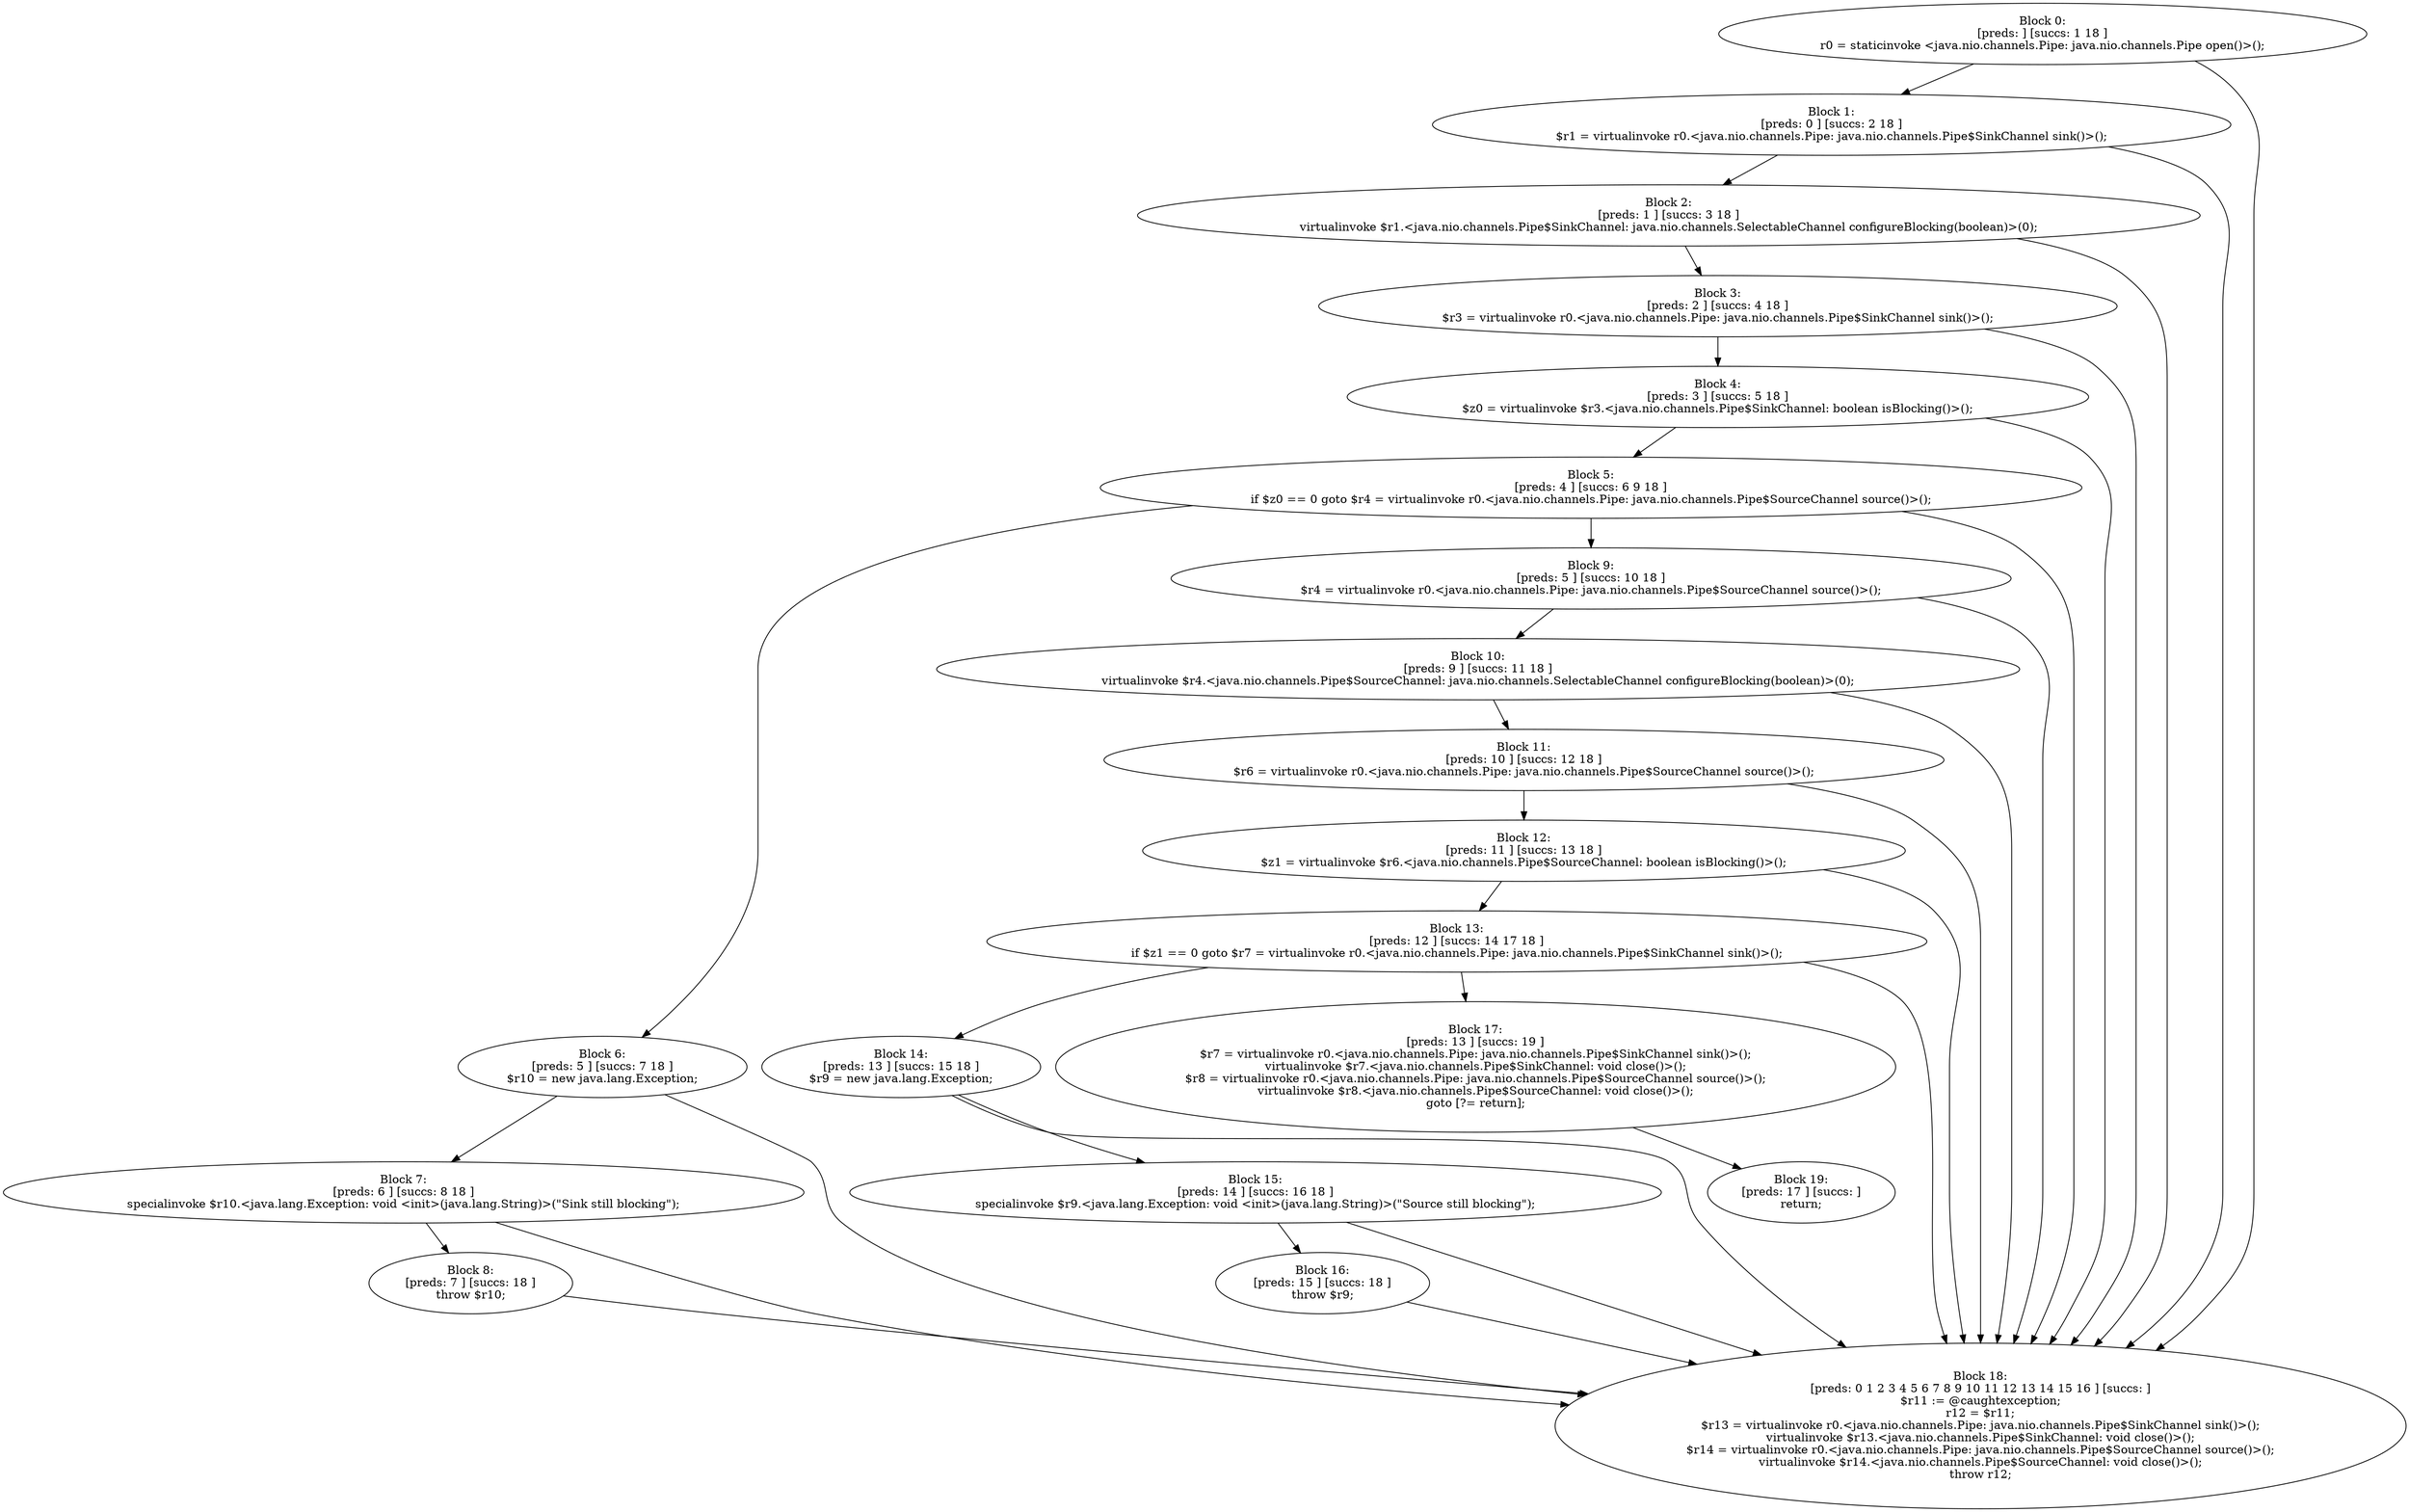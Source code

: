 digraph "unitGraph" {
    "Block 0:
[preds: ] [succs: 1 18 ]
r0 = staticinvoke <java.nio.channels.Pipe: java.nio.channels.Pipe open()>();
"
    "Block 1:
[preds: 0 ] [succs: 2 18 ]
$r1 = virtualinvoke r0.<java.nio.channels.Pipe: java.nio.channels.Pipe$SinkChannel sink()>();
"
    "Block 2:
[preds: 1 ] [succs: 3 18 ]
virtualinvoke $r1.<java.nio.channels.Pipe$SinkChannel: java.nio.channels.SelectableChannel configureBlocking(boolean)>(0);
"
    "Block 3:
[preds: 2 ] [succs: 4 18 ]
$r3 = virtualinvoke r0.<java.nio.channels.Pipe: java.nio.channels.Pipe$SinkChannel sink()>();
"
    "Block 4:
[preds: 3 ] [succs: 5 18 ]
$z0 = virtualinvoke $r3.<java.nio.channels.Pipe$SinkChannel: boolean isBlocking()>();
"
    "Block 5:
[preds: 4 ] [succs: 6 9 18 ]
if $z0 == 0 goto $r4 = virtualinvoke r0.<java.nio.channels.Pipe: java.nio.channels.Pipe$SourceChannel source()>();
"
    "Block 6:
[preds: 5 ] [succs: 7 18 ]
$r10 = new java.lang.Exception;
"
    "Block 7:
[preds: 6 ] [succs: 8 18 ]
specialinvoke $r10.<java.lang.Exception: void <init>(java.lang.String)>(\"Sink still blocking\");
"
    "Block 8:
[preds: 7 ] [succs: 18 ]
throw $r10;
"
    "Block 9:
[preds: 5 ] [succs: 10 18 ]
$r4 = virtualinvoke r0.<java.nio.channels.Pipe: java.nio.channels.Pipe$SourceChannel source()>();
"
    "Block 10:
[preds: 9 ] [succs: 11 18 ]
virtualinvoke $r4.<java.nio.channels.Pipe$SourceChannel: java.nio.channels.SelectableChannel configureBlocking(boolean)>(0);
"
    "Block 11:
[preds: 10 ] [succs: 12 18 ]
$r6 = virtualinvoke r0.<java.nio.channels.Pipe: java.nio.channels.Pipe$SourceChannel source()>();
"
    "Block 12:
[preds: 11 ] [succs: 13 18 ]
$z1 = virtualinvoke $r6.<java.nio.channels.Pipe$SourceChannel: boolean isBlocking()>();
"
    "Block 13:
[preds: 12 ] [succs: 14 17 18 ]
if $z1 == 0 goto $r7 = virtualinvoke r0.<java.nio.channels.Pipe: java.nio.channels.Pipe$SinkChannel sink()>();
"
    "Block 14:
[preds: 13 ] [succs: 15 18 ]
$r9 = new java.lang.Exception;
"
    "Block 15:
[preds: 14 ] [succs: 16 18 ]
specialinvoke $r9.<java.lang.Exception: void <init>(java.lang.String)>(\"Source still blocking\");
"
    "Block 16:
[preds: 15 ] [succs: 18 ]
throw $r9;
"
    "Block 17:
[preds: 13 ] [succs: 19 ]
$r7 = virtualinvoke r0.<java.nio.channels.Pipe: java.nio.channels.Pipe$SinkChannel sink()>();
virtualinvoke $r7.<java.nio.channels.Pipe$SinkChannel: void close()>();
$r8 = virtualinvoke r0.<java.nio.channels.Pipe: java.nio.channels.Pipe$SourceChannel source()>();
virtualinvoke $r8.<java.nio.channels.Pipe$SourceChannel: void close()>();
goto [?= return];
"
    "Block 18:
[preds: 0 1 2 3 4 5 6 7 8 9 10 11 12 13 14 15 16 ] [succs: ]
$r11 := @caughtexception;
r12 = $r11;
$r13 = virtualinvoke r0.<java.nio.channels.Pipe: java.nio.channels.Pipe$SinkChannel sink()>();
virtualinvoke $r13.<java.nio.channels.Pipe$SinkChannel: void close()>();
$r14 = virtualinvoke r0.<java.nio.channels.Pipe: java.nio.channels.Pipe$SourceChannel source()>();
virtualinvoke $r14.<java.nio.channels.Pipe$SourceChannel: void close()>();
throw r12;
"
    "Block 19:
[preds: 17 ] [succs: ]
return;
"
    "Block 0:
[preds: ] [succs: 1 18 ]
r0 = staticinvoke <java.nio.channels.Pipe: java.nio.channels.Pipe open()>();
"->"Block 1:
[preds: 0 ] [succs: 2 18 ]
$r1 = virtualinvoke r0.<java.nio.channels.Pipe: java.nio.channels.Pipe$SinkChannel sink()>();
";
    "Block 0:
[preds: ] [succs: 1 18 ]
r0 = staticinvoke <java.nio.channels.Pipe: java.nio.channels.Pipe open()>();
"->"Block 18:
[preds: 0 1 2 3 4 5 6 7 8 9 10 11 12 13 14 15 16 ] [succs: ]
$r11 := @caughtexception;
r12 = $r11;
$r13 = virtualinvoke r0.<java.nio.channels.Pipe: java.nio.channels.Pipe$SinkChannel sink()>();
virtualinvoke $r13.<java.nio.channels.Pipe$SinkChannel: void close()>();
$r14 = virtualinvoke r0.<java.nio.channels.Pipe: java.nio.channels.Pipe$SourceChannel source()>();
virtualinvoke $r14.<java.nio.channels.Pipe$SourceChannel: void close()>();
throw r12;
";
    "Block 1:
[preds: 0 ] [succs: 2 18 ]
$r1 = virtualinvoke r0.<java.nio.channels.Pipe: java.nio.channels.Pipe$SinkChannel sink()>();
"->"Block 2:
[preds: 1 ] [succs: 3 18 ]
virtualinvoke $r1.<java.nio.channels.Pipe$SinkChannel: java.nio.channels.SelectableChannel configureBlocking(boolean)>(0);
";
    "Block 1:
[preds: 0 ] [succs: 2 18 ]
$r1 = virtualinvoke r0.<java.nio.channels.Pipe: java.nio.channels.Pipe$SinkChannel sink()>();
"->"Block 18:
[preds: 0 1 2 3 4 5 6 7 8 9 10 11 12 13 14 15 16 ] [succs: ]
$r11 := @caughtexception;
r12 = $r11;
$r13 = virtualinvoke r0.<java.nio.channels.Pipe: java.nio.channels.Pipe$SinkChannel sink()>();
virtualinvoke $r13.<java.nio.channels.Pipe$SinkChannel: void close()>();
$r14 = virtualinvoke r0.<java.nio.channels.Pipe: java.nio.channels.Pipe$SourceChannel source()>();
virtualinvoke $r14.<java.nio.channels.Pipe$SourceChannel: void close()>();
throw r12;
";
    "Block 2:
[preds: 1 ] [succs: 3 18 ]
virtualinvoke $r1.<java.nio.channels.Pipe$SinkChannel: java.nio.channels.SelectableChannel configureBlocking(boolean)>(0);
"->"Block 3:
[preds: 2 ] [succs: 4 18 ]
$r3 = virtualinvoke r0.<java.nio.channels.Pipe: java.nio.channels.Pipe$SinkChannel sink()>();
";
    "Block 2:
[preds: 1 ] [succs: 3 18 ]
virtualinvoke $r1.<java.nio.channels.Pipe$SinkChannel: java.nio.channels.SelectableChannel configureBlocking(boolean)>(0);
"->"Block 18:
[preds: 0 1 2 3 4 5 6 7 8 9 10 11 12 13 14 15 16 ] [succs: ]
$r11 := @caughtexception;
r12 = $r11;
$r13 = virtualinvoke r0.<java.nio.channels.Pipe: java.nio.channels.Pipe$SinkChannel sink()>();
virtualinvoke $r13.<java.nio.channels.Pipe$SinkChannel: void close()>();
$r14 = virtualinvoke r0.<java.nio.channels.Pipe: java.nio.channels.Pipe$SourceChannel source()>();
virtualinvoke $r14.<java.nio.channels.Pipe$SourceChannel: void close()>();
throw r12;
";
    "Block 3:
[preds: 2 ] [succs: 4 18 ]
$r3 = virtualinvoke r0.<java.nio.channels.Pipe: java.nio.channels.Pipe$SinkChannel sink()>();
"->"Block 4:
[preds: 3 ] [succs: 5 18 ]
$z0 = virtualinvoke $r3.<java.nio.channels.Pipe$SinkChannel: boolean isBlocking()>();
";
    "Block 3:
[preds: 2 ] [succs: 4 18 ]
$r3 = virtualinvoke r0.<java.nio.channels.Pipe: java.nio.channels.Pipe$SinkChannel sink()>();
"->"Block 18:
[preds: 0 1 2 3 4 5 6 7 8 9 10 11 12 13 14 15 16 ] [succs: ]
$r11 := @caughtexception;
r12 = $r11;
$r13 = virtualinvoke r0.<java.nio.channels.Pipe: java.nio.channels.Pipe$SinkChannel sink()>();
virtualinvoke $r13.<java.nio.channels.Pipe$SinkChannel: void close()>();
$r14 = virtualinvoke r0.<java.nio.channels.Pipe: java.nio.channels.Pipe$SourceChannel source()>();
virtualinvoke $r14.<java.nio.channels.Pipe$SourceChannel: void close()>();
throw r12;
";
    "Block 4:
[preds: 3 ] [succs: 5 18 ]
$z0 = virtualinvoke $r3.<java.nio.channels.Pipe$SinkChannel: boolean isBlocking()>();
"->"Block 5:
[preds: 4 ] [succs: 6 9 18 ]
if $z0 == 0 goto $r4 = virtualinvoke r0.<java.nio.channels.Pipe: java.nio.channels.Pipe$SourceChannel source()>();
";
    "Block 4:
[preds: 3 ] [succs: 5 18 ]
$z0 = virtualinvoke $r3.<java.nio.channels.Pipe$SinkChannel: boolean isBlocking()>();
"->"Block 18:
[preds: 0 1 2 3 4 5 6 7 8 9 10 11 12 13 14 15 16 ] [succs: ]
$r11 := @caughtexception;
r12 = $r11;
$r13 = virtualinvoke r0.<java.nio.channels.Pipe: java.nio.channels.Pipe$SinkChannel sink()>();
virtualinvoke $r13.<java.nio.channels.Pipe$SinkChannel: void close()>();
$r14 = virtualinvoke r0.<java.nio.channels.Pipe: java.nio.channels.Pipe$SourceChannel source()>();
virtualinvoke $r14.<java.nio.channels.Pipe$SourceChannel: void close()>();
throw r12;
";
    "Block 5:
[preds: 4 ] [succs: 6 9 18 ]
if $z0 == 0 goto $r4 = virtualinvoke r0.<java.nio.channels.Pipe: java.nio.channels.Pipe$SourceChannel source()>();
"->"Block 6:
[preds: 5 ] [succs: 7 18 ]
$r10 = new java.lang.Exception;
";
    "Block 5:
[preds: 4 ] [succs: 6 9 18 ]
if $z0 == 0 goto $r4 = virtualinvoke r0.<java.nio.channels.Pipe: java.nio.channels.Pipe$SourceChannel source()>();
"->"Block 9:
[preds: 5 ] [succs: 10 18 ]
$r4 = virtualinvoke r0.<java.nio.channels.Pipe: java.nio.channels.Pipe$SourceChannel source()>();
";
    "Block 5:
[preds: 4 ] [succs: 6 9 18 ]
if $z0 == 0 goto $r4 = virtualinvoke r0.<java.nio.channels.Pipe: java.nio.channels.Pipe$SourceChannel source()>();
"->"Block 18:
[preds: 0 1 2 3 4 5 6 7 8 9 10 11 12 13 14 15 16 ] [succs: ]
$r11 := @caughtexception;
r12 = $r11;
$r13 = virtualinvoke r0.<java.nio.channels.Pipe: java.nio.channels.Pipe$SinkChannel sink()>();
virtualinvoke $r13.<java.nio.channels.Pipe$SinkChannel: void close()>();
$r14 = virtualinvoke r0.<java.nio.channels.Pipe: java.nio.channels.Pipe$SourceChannel source()>();
virtualinvoke $r14.<java.nio.channels.Pipe$SourceChannel: void close()>();
throw r12;
";
    "Block 6:
[preds: 5 ] [succs: 7 18 ]
$r10 = new java.lang.Exception;
"->"Block 7:
[preds: 6 ] [succs: 8 18 ]
specialinvoke $r10.<java.lang.Exception: void <init>(java.lang.String)>(\"Sink still blocking\");
";
    "Block 6:
[preds: 5 ] [succs: 7 18 ]
$r10 = new java.lang.Exception;
"->"Block 18:
[preds: 0 1 2 3 4 5 6 7 8 9 10 11 12 13 14 15 16 ] [succs: ]
$r11 := @caughtexception;
r12 = $r11;
$r13 = virtualinvoke r0.<java.nio.channels.Pipe: java.nio.channels.Pipe$SinkChannel sink()>();
virtualinvoke $r13.<java.nio.channels.Pipe$SinkChannel: void close()>();
$r14 = virtualinvoke r0.<java.nio.channels.Pipe: java.nio.channels.Pipe$SourceChannel source()>();
virtualinvoke $r14.<java.nio.channels.Pipe$SourceChannel: void close()>();
throw r12;
";
    "Block 7:
[preds: 6 ] [succs: 8 18 ]
specialinvoke $r10.<java.lang.Exception: void <init>(java.lang.String)>(\"Sink still blocking\");
"->"Block 8:
[preds: 7 ] [succs: 18 ]
throw $r10;
";
    "Block 7:
[preds: 6 ] [succs: 8 18 ]
specialinvoke $r10.<java.lang.Exception: void <init>(java.lang.String)>(\"Sink still blocking\");
"->"Block 18:
[preds: 0 1 2 3 4 5 6 7 8 9 10 11 12 13 14 15 16 ] [succs: ]
$r11 := @caughtexception;
r12 = $r11;
$r13 = virtualinvoke r0.<java.nio.channels.Pipe: java.nio.channels.Pipe$SinkChannel sink()>();
virtualinvoke $r13.<java.nio.channels.Pipe$SinkChannel: void close()>();
$r14 = virtualinvoke r0.<java.nio.channels.Pipe: java.nio.channels.Pipe$SourceChannel source()>();
virtualinvoke $r14.<java.nio.channels.Pipe$SourceChannel: void close()>();
throw r12;
";
    "Block 8:
[preds: 7 ] [succs: 18 ]
throw $r10;
"->"Block 18:
[preds: 0 1 2 3 4 5 6 7 8 9 10 11 12 13 14 15 16 ] [succs: ]
$r11 := @caughtexception;
r12 = $r11;
$r13 = virtualinvoke r0.<java.nio.channels.Pipe: java.nio.channels.Pipe$SinkChannel sink()>();
virtualinvoke $r13.<java.nio.channels.Pipe$SinkChannel: void close()>();
$r14 = virtualinvoke r0.<java.nio.channels.Pipe: java.nio.channels.Pipe$SourceChannel source()>();
virtualinvoke $r14.<java.nio.channels.Pipe$SourceChannel: void close()>();
throw r12;
";
    "Block 9:
[preds: 5 ] [succs: 10 18 ]
$r4 = virtualinvoke r0.<java.nio.channels.Pipe: java.nio.channels.Pipe$SourceChannel source()>();
"->"Block 10:
[preds: 9 ] [succs: 11 18 ]
virtualinvoke $r4.<java.nio.channels.Pipe$SourceChannel: java.nio.channels.SelectableChannel configureBlocking(boolean)>(0);
";
    "Block 9:
[preds: 5 ] [succs: 10 18 ]
$r4 = virtualinvoke r0.<java.nio.channels.Pipe: java.nio.channels.Pipe$SourceChannel source()>();
"->"Block 18:
[preds: 0 1 2 3 4 5 6 7 8 9 10 11 12 13 14 15 16 ] [succs: ]
$r11 := @caughtexception;
r12 = $r11;
$r13 = virtualinvoke r0.<java.nio.channels.Pipe: java.nio.channels.Pipe$SinkChannel sink()>();
virtualinvoke $r13.<java.nio.channels.Pipe$SinkChannel: void close()>();
$r14 = virtualinvoke r0.<java.nio.channels.Pipe: java.nio.channels.Pipe$SourceChannel source()>();
virtualinvoke $r14.<java.nio.channels.Pipe$SourceChannel: void close()>();
throw r12;
";
    "Block 10:
[preds: 9 ] [succs: 11 18 ]
virtualinvoke $r4.<java.nio.channels.Pipe$SourceChannel: java.nio.channels.SelectableChannel configureBlocking(boolean)>(0);
"->"Block 11:
[preds: 10 ] [succs: 12 18 ]
$r6 = virtualinvoke r0.<java.nio.channels.Pipe: java.nio.channels.Pipe$SourceChannel source()>();
";
    "Block 10:
[preds: 9 ] [succs: 11 18 ]
virtualinvoke $r4.<java.nio.channels.Pipe$SourceChannel: java.nio.channels.SelectableChannel configureBlocking(boolean)>(0);
"->"Block 18:
[preds: 0 1 2 3 4 5 6 7 8 9 10 11 12 13 14 15 16 ] [succs: ]
$r11 := @caughtexception;
r12 = $r11;
$r13 = virtualinvoke r0.<java.nio.channels.Pipe: java.nio.channels.Pipe$SinkChannel sink()>();
virtualinvoke $r13.<java.nio.channels.Pipe$SinkChannel: void close()>();
$r14 = virtualinvoke r0.<java.nio.channels.Pipe: java.nio.channels.Pipe$SourceChannel source()>();
virtualinvoke $r14.<java.nio.channels.Pipe$SourceChannel: void close()>();
throw r12;
";
    "Block 11:
[preds: 10 ] [succs: 12 18 ]
$r6 = virtualinvoke r0.<java.nio.channels.Pipe: java.nio.channels.Pipe$SourceChannel source()>();
"->"Block 12:
[preds: 11 ] [succs: 13 18 ]
$z1 = virtualinvoke $r6.<java.nio.channels.Pipe$SourceChannel: boolean isBlocking()>();
";
    "Block 11:
[preds: 10 ] [succs: 12 18 ]
$r6 = virtualinvoke r0.<java.nio.channels.Pipe: java.nio.channels.Pipe$SourceChannel source()>();
"->"Block 18:
[preds: 0 1 2 3 4 5 6 7 8 9 10 11 12 13 14 15 16 ] [succs: ]
$r11 := @caughtexception;
r12 = $r11;
$r13 = virtualinvoke r0.<java.nio.channels.Pipe: java.nio.channels.Pipe$SinkChannel sink()>();
virtualinvoke $r13.<java.nio.channels.Pipe$SinkChannel: void close()>();
$r14 = virtualinvoke r0.<java.nio.channels.Pipe: java.nio.channels.Pipe$SourceChannel source()>();
virtualinvoke $r14.<java.nio.channels.Pipe$SourceChannel: void close()>();
throw r12;
";
    "Block 12:
[preds: 11 ] [succs: 13 18 ]
$z1 = virtualinvoke $r6.<java.nio.channels.Pipe$SourceChannel: boolean isBlocking()>();
"->"Block 13:
[preds: 12 ] [succs: 14 17 18 ]
if $z1 == 0 goto $r7 = virtualinvoke r0.<java.nio.channels.Pipe: java.nio.channels.Pipe$SinkChannel sink()>();
";
    "Block 12:
[preds: 11 ] [succs: 13 18 ]
$z1 = virtualinvoke $r6.<java.nio.channels.Pipe$SourceChannel: boolean isBlocking()>();
"->"Block 18:
[preds: 0 1 2 3 4 5 6 7 8 9 10 11 12 13 14 15 16 ] [succs: ]
$r11 := @caughtexception;
r12 = $r11;
$r13 = virtualinvoke r0.<java.nio.channels.Pipe: java.nio.channels.Pipe$SinkChannel sink()>();
virtualinvoke $r13.<java.nio.channels.Pipe$SinkChannel: void close()>();
$r14 = virtualinvoke r0.<java.nio.channels.Pipe: java.nio.channels.Pipe$SourceChannel source()>();
virtualinvoke $r14.<java.nio.channels.Pipe$SourceChannel: void close()>();
throw r12;
";
    "Block 13:
[preds: 12 ] [succs: 14 17 18 ]
if $z1 == 0 goto $r7 = virtualinvoke r0.<java.nio.channels.Pipe: java.nio.channels.Pipe$SinkChannel sink()>();
"->"Block 14:
[preds: 13 ] [succs: 15 18 ]
$r9 = new java.lang.Exception;
";
    "Block 13:
[preds: 12 ] [succs: 14 17 18 ]
if $z1 == 0 goto $r7 = virtualinvoke r0.<java.nio.channels.Pipe: java.nio.channels.Pipe$SinkChannel sink()>();
"->"Block 17:
[preds: 13 ] [succs: 19 ]
$r7 = virtualinvoke r0.<java.nio.channels.Pipe: java.nio.channels.Pipe$SinkChannel sink()>();
virtualinvoke $r7.<java.nio.channels.Pipe$SinkChannel: void close()>();
$r8 = virtualinvoke r0.<java.nio.channels.Pipe: java.nio.channels.Pipe$SourceChannel source()>();
virtualinvoke $r8.<java.nio.channels.Pipe$SourceChannel: void close()>();
goto [?= return];
";
    "Block 13:
[preds: 12 ] [succs: 14 17 18 ]
if $z1 == 0 goto $r7 = virtualinvoke r0.<java.nio.channels.Pipe: java.nio.channels.Pipe$SinkChannel sink()>();
"->"Block 18:
[preds: 0 1 2 3 4 5 6 7 8 9 10 11 12 13 14 15 16 ] [succs: ]
$r11 := @caughtexception;
r12 = $r11;
$r13 = virtualinvoke r0.<java.nio.channels.Pipe: java.nio.channels.Pipe$SinkChannel sink()>();
virtualinvoke $r13.<java.nio.channels.Pipe$SinkChannel: void close()>();
$r14 = virtualinvoke r0.<java.nio.channels.Pipe: java.nio.channels.Pipe$SourceChannel source()>();
virtualinvoke $r14.<java.nio.channels.Pipe$SourceChannel: void close()>();
throw r12;
";
    "Block 14:
[preds: 13 ] [succs: 15 18 ]
$r9 = new java.lang.Exception;
"->"Block 15:
[preds: 14 ] [succs: 16 18 ]
specialinvoke $r9.<java.lang.Exception: void <init>(java.lang.String)>(\"Source still blocking\");
";
    "Block 14:
[preds: 13 ] [succs: 15 18 ]
$r9 = new java.lang.Exception;
"->"Block 18:
[preds: 0 1 2 3 4 5 6 7 8 9 10 11 12 13 14 15 16 ] [succs: ]
$r11 := @caughtexception;
r12 = $r11;
$r13 = virtualinvoke r0.<java.nio.channels.Pipe: java.nio.channels.Pipe$SinkChannel sink()>();
virtualinvoke $r13.<java.nio.channels.Pipe$SinkChannel: void close()>();
$r14 = virtualinvoke r0.<java.nio.channels.Pipe: java.nio.channels.Pipe$SourceChannel source()>();
virtualinvoke $r14.<java.nio.channels.Pipe$SourceChannel: void close()>();
throw r12;
";
    "Block 15:
[preds: 14 ] [succs: 16 18 ]
specialinvoke $r9.<java.lang.Exception: void <init>(java.lang.String)>(\"Source still blocking\");
"->"Block 16:
[preds: 15 ] [succs: 18 ]
throw $r9;
";
    "Block 15:
[preds: 14 ] [succs: 16 18 ]
specialinvoke $r9.<java.lang.Exception: void <init>(java.lang.String)>(\"Source still blocking\");
"->"Block 18:
[preds: 0 1 2 3 4 5 6 7 8 9 10 11 12 13 14 15 16 ] [succs: ]
$r11 := @caughtexception;
r12 = $r11;
$r13 = virtualinvoke r0.<java.nio.channels.Pipe: java.nio.channels.Pipe$SinkChannel sink()>();
virtualinvoke $r13.<java.nio.channels.Pipe$SinkChannel: void close()>();
$r14 = virtualinvoke r0.<java.nio.channels.Pipe: java.nio.channels.Pipe$SourceChannel source()>();
virtualinvoke $r14.<java.nio.channels.Pipe$SourceChannel: void close()>();
throw r12;
";
    "Block 16:
[preds: 15 ] [succs: 18 ]
throw $r9;
"->"Block 18:
[preds: 0 1 2 3 4 5 6 7 8 9 10 11 12 13 14 15 16 ] [succs: ]
$r11 := @caughtexception;
r12 = $r11;
$r13 = virtualinvoke r0.<java.nio.channels.Pipe: java.nio.channels.Pipe$SinkChannel sink()>();
virtualinvoke $r13.<java.nio.channels.Pipe$SinkChannel: void close()>();
$r14 = virtualinvoke r0.<java.nio.channels.Pipe: java.nio.channels.Pipe$SourceChannel source()>();
virtualinvoke $r14.<java.nio.channels.Pipe$SourceChannel: void close()>();
throw r12;
";
    "Block 17:
[preds: 13 ] [succs: 19 ]
$r7 = virtualinvoke r0.<java.nio.channels.Pipe: java.nio.channels.Pipe$SinkChannel sink()>();
virtualinvoke $r7.<java.nio.channels.Pipe$SinkChannel: void close()>();
$r8 = virtualinvoke r0.<java.nio.channels.Pipe: java.nio.channels.Pipe$SourceChannel source()>();
virtualinvoke $r8.<java.nio.channels.Pipe$SourceChannel: void close()>();
goto [?= return];
"->"Block 19:
[preds: 17 ] [succs: ]
return;
";
}
